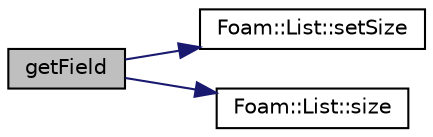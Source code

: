 digraph "getField"
{
  bgcolor="transparent";
  edge [fontname="Helvetica",fontsize="10",labelfontname="Helvetica",labelfontsize="10"];
  node [fontname="Helvetica",fontsize="10",shape=record];
  rankdir="LR";
  Node900 [label="getField",height=0.2,width=0.4,color="black", fillcolor="grey75", style="filled", fontcolor="black"];
  Node900 -> Node901 [color="midnightblue",fontsize="10",style="solid",fontname="Helvetica"];
  Node901 [label="Foam::List::setSize",height=0.2,width=0.4,color="black",URL="$a26833.html#aedb985ffeaf1bdbfeccc2a8730405703",tooltip="Reset size of List. "];
  Node900 -> Node902 [color="midnightblue",fontsize="10",style="solid",fontname="Helvetica"];
  Node902 [label="Foam::List::size",height=0.2,width=0.4,color="black",URL="$a26833.html#a8a5f6fa29bd4b500caf186f60245b384",tooltip="Override size to be inconsistent with allocated storage. "];
}
